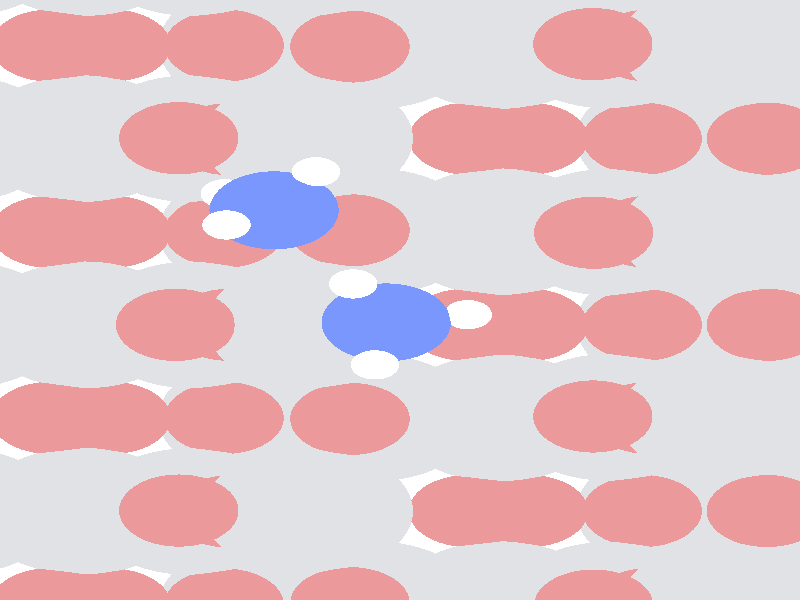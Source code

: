 #include "colors.inc"
#include "finish.inc"

global_settings {assumed_gamma 1 max_trace_level 6}
background {color White}
camera {orthographic
  right -9.91*x up 12.31*y
  direction 1.00*z
  location <0,0,50.00> look_at <0,0,0>}
light_source {<  2.00,   3.00,  125.00> color White
  area_light <0.95, 0, 0>, <0, 0.80, 0>, 5, 4
  adaptive 1 jitter}

#declare simple = finish {phong 0.7}
#declare pale = finish {ambient .5 diffuse .85 roughness .001 specular 0.200 }
#declare intermediate = finish {ambient 0.3 diffuse 0.6 specular 0.10 roughness 0.04 }
#declare vmd = finish {ambient .0 diffuse .65 phong 0.1 phong_size 40. specular 0.500 }
#declare jmol = finish {ambient .2 diffuse .6 specular 1 roughness .001 metallic}
#declare ase2 = finish {ambient 0.05 brilliance 3 diffuse 0.6 metallic specular 0.70 roughness 0.04 reflection 0.15}
#declare mj_mol = finish {ambient .00 diffuse .55 phong 0.0 phong_size 0.specular .250 roughness 0.1 brilliance 0.8 reflection 0.0 }
#declare ase3 = finish {ambient .15 brilliance 2 diffuse .6 metallic specular 1. roughness .001 reflection .0}
#declare glass = finish {ambient .05 diffuse .3 specular 1. roughness .001}
#declare glass2 = finish {ambient .0 diffuse .3 specular 1. reflection .25 roughness .001}
#declare Rcell = 0.100;
#declare Rbond = 0.100;

#macro atom(LOC, R, COL, TRANS, FIN)
  sphere{LOC, R texture{pigment{color COL transmit TRANS} finish{FIN}}}
#end
#macro constrain(LOC, R, COL, TRANS FIN)
union{torus{R, Rcell rotate 45*z texture{pigment{color COL transmit TRANS} finish{FIN}}}
      torus{R, Rcell rotate -45*z texture{pigment{color COL transmit TRANS} finish{FIN}}}
      translate LOC}
#end

atom(< -4.97,  -4.33, -12.81>, 0.74, rgb <0.84, 0.32, 0.33>, 0.0, pale) // #0 
atom(<-10.14,  -6.25, -12.81>, 0.74, rgb <0.84, 0.32, 0.33>, 0.0, pale) // #1 
atom(<-12.03,  -6.25, -12.06>, 1.30, rgb <0.75, 0.76, 0.78>, 0.0, pale) // #2 
atom(< -6.86,  -4.33, -12.06>, 1.30, rgb <0.75, 0.76, 0.78>, 0.0, pale) // #3 
atom(< -3.92,  -4.33, -11.17>, 1.30, rgb <0.75, 0.76, 0.78>, 0.0, pale) // #4 
atom(< -9.09,  -6.25, -11.17>, 1.30, rgb <0.75, 0.76, 0.78>, 0.0, pale) // #5 
atom(< -3.58,  -6.25, -11.30>, 0.74, rgb <0.84, 0.32, 0.33>, 0.0, pale) // #6 
atom(< -8.76,  -4.33, -11.30>, 0.74, rgb <0.84, 0.32, 0.33>, 0.0, pale) // #7 
atom(< -5.82,  -4.33, -10.42>, 0.74, rgb <0.84, 0.32, 0.33>, 0.0, pale) // #8 
atom(<-10.99,  -6.25, -10.42>, 0.74, rgb <0.84, 0.32, 0.33>, 0.0, pale) // #9 
atom(< -7.20,  -6.25, -11.92>, 0.74, rgb <0.84, 0.32, 0.33>, 0.0, pale) // #10 
atom(<-12.37,  -4.33, -11.92>, 0.74, rgb <0.84, 0.32, 0.33>, 0.0, pale) // #11 
atom(< -3.64,  -4.33,  -9.22>, 0.74, rgb <0.84, 0.32, 0.33>, 0.0, pale) // #12 
atom(< -8.81,  -6.25,  -9.23>, 0.74, rgb <0.84, 0.32, 0.33>, 0.0, pale) // #13 
atom(<-10.67,  -6.25,  -8.43>, 1.30, rgb <0.75, 0.76, 0.78>, 0.0, pale) // #14 
atom(< -5.50,  -4.33,  -8.43>, 1.30, rgb <0.75, 0.76, 0.78>, 0.0, pale) // #15 
atom(<-12.95,  -4.34,  -7.67>, 1.30, rgb <0.75, 0.76, 0.78>, 0.0, pale) // #16 
atom(< -7.76,  -6.26,  -7.69>, 1.30, rgb <0.75, 0.76, 0.78>, 0.0, pale) // #17 
atom(<-12.52,  -6.25,  -7.74>, 0.74, rgb <0.84, 0.32, 0.33>, 0.0, pale) // #18 
atom(< -7.34,  -4.33,  -7.77>, 0.74, rgb <0.84, 0.32, 0.33>, 0.0, pale) // #19 
atom(< -4.38,  -4.33,  -6.82>, 0.74, rgb <0.84, 0.32, 0.33>, 0.0, pale) // #20 
atom(< -9.53,  -6.24,  -6.85>, 0.74, rgb <0.84, 0.32, 0.33>, 0.0, pale) // #21 
atom(< -5.85,  -6.25,  -8.35>, 0.74, rgb <0.84, 0.32, 0.33>, 0.0, pale) // #22 
atom(<-11.04,  -4.33,  -8.35>, 0.74, rgb <0.84, 0.32, 0.33>, 0.0, pale) // #23 
atom(<-12.45,  -4.34,  -5.74>, 0.74, rgb <0.84, 0.32, 0.33>, 0.0, pale) // #24 
atom(< -7.25,  -6.24,  -5.74>, 0.74, rgb <0.84, 0.32, 0.33>, 0.0, pale) // #25 
atom(< -9.13,  -6.25,  -4.81>, 1.30, rgb <0.75, 0.76, 0.78>, 0.0, pale) // #26 
atom(< -3.96,  -4.33,  -4.78>, 1.30, rgb <0.75, 0.76, 0.78>, 0.0, pale) // #27 
atom(<-11.48,  -4.33,  -4.23>, 1.30, rgb <0.75, 0.76, 0.78>, 0.0, pale) // #28 
atom(< -6.32,  -6.26,  -4.22>, 1.30, rgb <0.75, 0.76, 0.78>, 0.0, pale) // #29 
atom(<-10.96,  -6.22,  -4.01>, 0.74, rgb <0.84, 0.32, 0.33>, 0.0, pale) // #30 
atom(< -5.81,  -4.33,  -4.00>, 0.74, rgb <0.84, 0.32, 0.33>, 0.0, pale) // #31 
atom(<-13.08,  -4.32,  -3.33>, 0.74, rgb <0.84, 0.32, 0.33>, 0.0, pale) // #32 
atom(< -7.95,  -6.27,  -3.35>, 0.74, rgb <0.84, 0.32, 0.33>, 0.0, pale) // #33 
atom(< -4.33,  -6.24,  -4.72>, 0.74, rgb <0.84, 0.32, 0.33>, 0.0, pale) // #34 
atom(< -9.49,  -4.33,  -4.79>, 0.74, rgb <0.84, 0.32, 0.33>, 0.0, pale) // #35 
atom(< -4.97,  -0.51, -12.81>, 0.74, rgb <0.84, 0.32, 0.33>, 0.0, pale) // #36 
atom(<-10.14,  -2.42, -12.81>, 0.74, rgb <0.84, 0.32, 0.33>, 0.0, pale) // #37 
atom(<-12.03,  -2.42, -12.06>, 1.30, rgb <0.75, 0.76, 0.78>, 0.0, pale) // #38 
atom(< -6.86,  -0.51, -12.06>, 1.30, rgb <0.75, 0.76, 0.78>, 0.0, pale) // #39 
atom(< -3.92,  -0.51, -11.17>, 1.30, rgb <0.75, 0.76, 0.78>, 0.0, pale) // #40 
atom(< -9.09,  -2.42, -11.17>, 1.30, rgb <0.75, 0.76, 0.78>, 0.0, pale) // #41 
atom(< -3.58,  -2.42, -11.30>, 0.74, rgb <0.84, 0.32, 0.33>, 0.0, pale) // #42 
atom(< -8.76,  -0.51, -11.30>, 0.74, rgb <0.84, 0.32, 0.33>, 0.0, pale) // #43 
atom(< -5.82,  -0.51, -10.42>, 0.74, rgb <0.84, 0.32, 0.33>, 0.0, pale) // #44 
atom(<-10.99,  -2.42, -10.42>, 0.74, rgb <0.84, 0.32, 0.33>, 0.0, pale) // #45 
atom(< -7.20,  -2.42, -11.92>, 0.74, rgb <0.84, 0.32, 0.33>, 0.0, pale) // #46 
atom(<-12.37,  -0.51, -11.92>, 0.74, rgb <0.84, 0.32, 0.33>, 0.0, pale) // #47 
atom(< -3.62,  -0.51,  -9.20>, 0.74, rgb <0.84, 0.32, 0.33>, 0.0, pale) // #48 
atom(< -8.81,  -2.42,  -9.23>, 0.74, rgb <0.84, 0.32, 0.33>, 0.0, pale) // #49 
atom(<-10.67,  -2.42,  -8.43>, 1.30, rgb <0.75, 0.76, 0.78>, 0.0, pale) // #50 
atom(< -5.44,  -0.51,  -8.42>, 1.30, rgb <0.75, 0.76, 0.78>, 0.0, pale) // #51 
atom(<-12.93,  -0.51,  -7.58>, 1.30, rgb <0.75, 0.76, 0.78>, 0.0, pale) // #52 
atom(< -7.76,  -2.41,  -7.69>, 1.30, rgb <0.75, 0.76, 0.78>, 0.0, pale) // #53 
atom(<-12.52,  -2.42,  -7.74>, 0.74, rgb <0.84, 0.32, 0.33>, 0.0, pale) // #54 
atom(< -7.35,  -0.51,  -7.76>, 0.74, rgb <0.84, 0.32, 0.33>, 0.0, pale) // #55 
atom(< -4.38,  -0.51,  -6.81>, 0.74, rgb <0.84, 0.32, 0.33>, 0.0, pale) // #56 
atom(< -9.53,  -2.43,  -6.85>, 0.74, rgb <0.84, 0.32, 0.33>, 0.0, pale) // #57 
atom(< -5.85,  -2.42,  -8.35>, 0.74, rgb <0.84, 0.32, 0.33>, 0.0, pale) // #58 
atom(<-11.03,  -0.51,  -8.32>, 0.74, rgb <0.84, 0.32, 0.33>, 0.0, pale) // #59 
atom(<-12.45,  -0.51,  -5.66>, 0.74, rgb <0.84, 0.32, 0.33>, 0.0, pale) // #60 
atom(< -7.25,  -2.42,  -5.75>, 0.74, rgb <0.84, 0.32, 0.33>, 0.0, pale) // #61 
atom(< -9.13,  -2.42,  -4.81>, 1.30, rgb <0.75, 0.76, 0.78>, 0.0, pale) // #62 
atom(< -3.91,  -0.51,  -4.73>, 1.30, rgb <0.75, 0.76, 0.78>, 0.0, pale) // #63 
atom(<-11.44,  -0.51,  -4.03>, 1.30, rgb <0.75, 0.76, 0.78>, 0.0, pale) // #64 
atom(< -6.32,  -2.41,  -4.22>, 1.30, rgb <0.75, 0.76, 0.78>, 0.0, pale) // #65 
atom(<-10.96,  -2.44,  -4.02>, 0.74, rgb <0.84, 0.32, 0.33>, 0.0, pale) // #66 
atom(< -5.81,  -0.51,  -3.98>, 0.74, rgb <0.84, 0.32, 0.33>, 0.0, pale) // #67 
atom(<-13.12,  -0.51,  -3.26>, 0.74, rgb <0.84, 0.32, 0.33>, 0.0, pale) // #68 
atom(< -7.95,  -2.39,  -3.35>, 0.74, rgb <0.84, 0.32, 0.33>, 0.0, pale) // #69 
atom(< -4.33,  -2.42,  -4.73>, 0.74, rgb <0.84, 0.32, 0.33>, 0.0, pale) // #70 
atom(< -9.52,  -0.51,  -4.80>, 0.74, rgb <0.84, 0.32, 0.33>, 0.0, pale) // #71 
atom(<-11.90,   1.84,  -0.75>, 0.80, rgb <0.19, 0.31, 0.97>, 0.0, pale) // #72 
atom(<-12.49,   1.54,   0.00>, 0.30, rgb <1.00, 1.00, 1.00>, 0.0, pale) // #73 
atom(<-11.39,   2.63,  -0.42>, 0.30, rgb <1.00, 1.00, 1.00>, 0.0, pale) // #74 
atom(<-12.51,   2.18,  -1.49>, 0.30, rgb <1.00, 1.00, 1.00>, 0.0, pale) // #75 
atom(<-10.51,  -0.46,  -2.00>, 0.80, rgb <0.19, 0.31, 0.97>, 0.0, pale) // #76 
atom(<-10.93,   0.33,  -1.47>, 0.30, rgb <1.00, 1.00, 1.00>, 0.0, pale) // #77 
atom(<-10.65,  -1.33,  -1.48>, 0.30, rgb <1.00, 1.00, 1.00>, 0.0, pale) // #78 
atom(< -9.50,  -0.30,  -2.08>, 0.30, rgb <1.00, 1.00, 1.00>, 0.0, pale) // #79 
atom(< -4.97,   3.31, -12.81>, 0.74, rgb <0.84, 0.32, 0.33>, 0.0, pale) // #80 
atom(<-10.14,   1.40, -12.81>, 0.74, rgb <0.84, 0.32, 0.33>, 0.0, pale) // #81 
atom(<-12.03,   1.40, -12.06>, 1.30, rgb <0.75, 0.76, 0.78>, 0.0, pale) // #82 
atom(< -6.86,   3.31, -12.06>, 1.30, rgb <0.75, 0.76, 0.78>, 0.0, pale) // #83 
atom(< -3.92,   3.31, -11.17>, 1.30, rgb <0.75, 0.76, 0.78>, 0.0, pale) // #84 
atom(< -9.09,   1.40, -11.17>, 1.30, rgb <0.75, 0.76, 0.78>, 0.0, pale) // #85 
atom(< -3.58,   1.40, -11.30>, 0.74, rgb <0.84, 0.32, 0.33>, 0.0, pale) // #86 
atom(< -8.76,   3.31, -11.30>, 0.74, rgb <0.84, 0.32, 0.33>, 0.0, pale) // #87 
atom(< -5.82,   3.31, -10.42>, 0.74, rgb <0.84, 0.32, 0.33>, 0.0, pale) // #88 
atom(<-10.99,   1.40, -10.42>, 0.74, rgb <0.84, 0.32, 0.33>, 0.0, pale) // #89 
atom(< -7.20,   1.40, -11.92>, 0.74, rgb <0.84, 0.32, 0.33>, 0.0, pale) // #90 
atom(<-12.37,   3.31, -11.92>, 0.74, rgb <0.84, 0.32, 0.33>, 0.0, pale) // #91 
atom(< -3.64,   3.31,  -9.22>, 0.74, rgb <0.84, 0.32, 0.33>, 0.0, pale) // #92 
atom(< -8.81,   1.40,  -9.23>, 0.74, rgb <0.84, 0.32, 0.33>, 0.0, pale) // #93 
atom(<-10.67,   1.40,  -8.43>, 1.30, rgb <0.75, 0.76, 0.78>, 0.0, pale) // #94 
atom(< -5.50,   3.31,  -8.43>, 1.30, rgb <0.75, 0.76, 0.78>, 0.0, pale) // #95 
atom(<-12.95,   3.31,  -7.67>, 1.30, rgb <0.75, 0.76, 0.78>, 0.0, pale) // #96 
atom(< -7.76,   1.39,  -7.69>, 1.30, rgb <0.75, 0.76, 0.78>, 0.0, pale) // #97 
atom(<-12.52,   1.40,  -7.74>, 0.74, rgb <0.84, 0.32, 0.33>, 0.0, pale) // #98 
atom(< -7.34,   3.31,  -7.77>, 0.74, rgb <0.84, 0.32, 0.33>, 0.0, pale) // #99 
atom(< -4.38,   3.31,  -6.82>, 0.74, rgb <0.84, 0.32, 0.33>, 0.0, pale) // #100 
atom(< -9.53,   1.41,  -6.85>, 0.74, rgb <0.84, 0.32, 0.33>, 0.0, pale) // #101 
atom(< -5.85,   1.40,  -8.35>, 0.74, rgb <0.84, 0.32, 0.33>, 0.0, pale) // #102 
atom(<-11.04,   3.31,  -8.35>, 0.74, rgb <0.84, 0.32, 0.33>, 0.0, pale) // #103 
atom(<-12.45,   3.30,  -5.74>, 0.74, rgb <0.84, 0.32, 0.33>, 0.0, pale) // #104 
atom(< -7.25,   1.40,  -5.74>, 0.74, rgb <0.84, 0.32, 0.33>, 0.0, pale) // #105 
atom(< -9.13,   1.40,  -4.81>, 1.30, rgb <0.75, 0.76, 0.78>, 0.0, pale) // #106 
atom(< -3.96,   3.31,  -4.78>, 1.30, rgb <0.75, 0.76, 0.78>, 0.0, pale) // #107 
atom(<-11.48,   3.31,  -4.23>, 1.30, rgb <0.75, 0.76, 0.78>, 0.0, pale) // #108 
atom(< -6.32,   1.39,  -4.22>, 1.30, rgb <0.75, 0.76, 0.78>, 0.0, pale) // #109 
atom(<-10.96,   1.43,  -4.01>, 0.74, rgb <0.84, 0.32, 0.33>, 0.0, pale) // #110 
atom(< -5.81,   3.31,  -4.00>, 0.74, rgb <0.84, 0.32, 0.33>, 0.0, pale) // #111 
atom(<-13.08,   3.32,  -3.33>, 0.74, rgb <0.84, 0.32, 0.33>, 0.0, pale) // #112 
atom(< -7.95,   1.38,  -3.35>, 0.74, rgb <0.84, 0.32, 0.33>, 0.0, pale) // #113 
atom(< -4.33,   1.40,  -4.72>, 0.74, rgb <0.84, 0.32, 0.33>, 0.0, pale) // #114 
atom(< -9.49,   3.31,  -4.79>, 0.74, rgb <0.84, 0.32, 0.33>, 0.0, pale) // #115 
atom(< -4.97,   7.13, -12.81>, 0.74, rgb <0.84, 0.32, 0.33>, 0.0, pale) // #116 
atom(<-10.14,   5.22, -12.81>, 0.74, rgb <0.84, 0.32, 0.33>, 0.0, pale) // #117 
atom(<-12.03,   5.22, -12.06>, 1.30, rgb <0.75, 0.76, 0.78>, 0.0, pale) // #118 
atom(< -6.86,   7.13, -12.06>, 1.30, rgb <0.75, 0.76, 0.78>, 0.0, pale) // #119 
atom(< -3.92,   7.13, -11.17>, 1.30, rgb <0.75, 0.76, 0.78>, 0.0, pale) // #120 
atom(< -9.09,   5.22, -11.17>, 1.30, rgb <0.75, 0.76, 0.78>, 0.0, pale) // #121 
atom(< -3.58,   5.22, -11.30>, 0.74, rgb <0.84, 0.32, 0.33>, 0.0, pale) // #122 
atom(< -8.76,   7.13, -11.30>, 0.74, rgb <0.84, 0.32, 0.33>, 0.0, pale) // #123 
atom(< -5.82,   7.13, -10.42>, 0.74, rgb <0.84, 0.32, 0.33>, 0.0, pale) // #124 
atom(<-10.99,   5.22, -10.42>, 0.74, rgb <0.84, 0.32, 0.33>, 0.0, pale) // #125 
atom(< -7.20,   5.22, -11.92>, 0.74, rgb <0.84, 0.32, 0.33>, 0.0, pale) // #126 
atom(<-12.37,   7.13, -11.92>, 0.74, rgb <0.84, 0.32, 0.33>, 0.0, pale) // #127 
atom(< -3.62,   7.13,  -9.20>, 0.74, rgb <0.84, 0.32, 0.33>, 0.0, pale) // #128 
atom(< -8.81,   5.22,  -9.23>, 0.74, rgb <0.84, 0.32, 0.33>, 0.0, pale) // #129 
atom(<-10.67,   5.22,  -8.43>, 1.30, rgb <0.75, 0.76, 0.78>, 0.0, pale) // #130 
atom(< -5.44,   7.13,  -8.42>, 1.30, rgb <0.75, 0.76, 0.78>, 0.0, pale) // #131 
atom(<-12.93,   7.13,  -7.58>, 1.30, rgb <0.75, 0.76, 0.78>, 0.0, pale) // #132 
atom(< -7.76,   5.23,  -7.69>, 1.30, rgb <0.75, 0.76, 0.78>, 0.0, pale) // #133 
atom(<-12.52,   5.22,  -7.74>, 0.74, rgb <0.84, 0.32, 0.33>, 0.0, pale) // #134 
atom(< -7.35,   7.13,  -7.76>, 0.74, rgb <0.84, 0.32, 0.33>, 0.0, pale) // #135 
atom(< -4.38,   7.13,  -6.81>, 0.74, rgb <0.84, 0.32, 0.33>, 0.0, pale) // #136 
atom(< -9.53,   5.21,  -6.85>, 0.74, rgb <0.84, 0.32, 0.33>, 0.0, pale) // #137 
atom(< -5.85,   5.22,  -8.35>, 0.74, rgb <0.84, 0.32, 0.33>, 0.0, pale) // #138 
atom(<-11.03,   7.13,  -8.32>, 0.74, rgb <0.84, 0.32, 0.33>, 0.0, pale) // #139 
atom(<-12.45,   7.14,  -5.66>, 0.74, rgb <0.84, 0.32, 0.33>, 0.0, pale) // #140 
atom(< -7.25,   5.22,  -5.75>, 0.74, rgb <0.84, 0.32, 0.33>, 0.0, pale) // #141 
atom(< -9.13,   5.22,  -4.81>, 1.30, rgb <0.75, 0.76, 0.78>, 0.0, pale) // #142 
atom(< -3.91,   7.13,  -4.73>, 1.30, rgb <0.75, 0.76, 0.78>, 0.0, pale) // #143 
atom(<-11.44,   7.13,  -4.03>, 1.30, rgb <0.75, 0.76, 0.78>, 0.0, pale) // #144 
atom(< -6.32,   5.23,  -4.22>, 1.30, rgb <0.75, 0.76, 0.78>, 0.0, pale) // #145 
atom(<-10.96,   5.20,  -4.02>, 0.74, rgb <0.84, 0.32, 0.33>, 0.0, pale) // #146 
atom(< -5.81,   7.13,  -3.98>, 0.74, rgb <0.84, 0.32, 0.33>, 0.0, pale) // #147 
atom(<-13.12,   7.13,  -3.26>, 0.74, rgb <0.84, 0.32, 0.33>, 0.0, pale) // #148 
atom(< -7.95,   5.25,  -3.35>, 0.74, rgb <0.84, 0.32, 0.33>, 0.0, pale) // #149 
atom(< -4.33,   5.22,  -4.73>, 0.74, rgb <0.84, 0.32, 0.33>, 0.0, pale) // #150 
atom(< -9.52,   7.13,  -4.80>, 0.74, rgb <0.84, 0.32, 0.33>, 0.0, pale) // #151 
atom(<-11.90,   9.48,  -0.75>, 0.80, rgb <0.19, 0.31, 0.97>, 0.0, pale) // #152 
atom(<-12.49,   9.19,   0.00>, 0.30, rgb <1.00, 1.00, 1.00>, 0.0, pale) // #153 
atom(<-11.39,  10.27,  -0.42>, 0.30, rgb <1.00, 1.00, 1.00>, 0.0, pale) // #154 
atom(<-12.51,   9.83,  -1.49>, 0.30, rgb <1.00, 1.00, 1.00>, 0.0, pale) // #155 
atom(<-10.51,   7.19,  -2.00>, 0.80, rgb <0.19, 0.31, 0.97>, 0.0, pale) // #156 
atom(<-10.93,   7.98,  -1.47>, 0.30, rgb <1.00, 1.00, 1.00>, 0.0, pale) // #157 
atom(<-10.65,   6.32,  -1.48>, 0.30, rgb <1.00, 1.00, 1.00>, 0.0, pale) // #158 
atom(< -9.50,   7.34,  -2.08>, 0.30, rgb <1.00, 1.00, 1.00>, 0.0, pale) // #159 
atom(<  5.37,  -4.33, -12.81>, 0.74, rgb <0.84, 0.32, 0.33>, 0.0, pale) // #160 
atom(<  0.20,  -6.25, -12.81>, 0.74, rgb <0.84, 0.32, 0.33>, 0.0, pale) // #161 
atom(< -1.69,  -6.25, -12.06>, 1.30, rgb <0.75, 0.76, 0.78>, 0.0, pale) // #162 
atom(<  3.48,  -4.33, -12.06>, 1.30, rgb <0.75, 0.76, 0.78>, 0.0, pale) // #163 
atom(<  6.42,  -4.33, -11.17>, 1.30, rgb <0.75, 0.76, 0.78>, 0.0, pale) // #164 
atom(<  1.25,  -6.25, -11.17>, 1.30, rgb <0.75, 0.76, 0.78>, 0.0, pale) // #165 
atom(<  6.76,  -6.25, -11.30>, 0.74, rgb <0.84, 0.32, 0.33>, 0.0, pale) // #166 
atom(<  1.59,  -4.33, -11.30>, 0.74, rgb <0.84, 0.32, 0.33>, 0.0, pale) // #167 
atom(<  4.53,  -4.33, -10.42>, 0.74, rgb <0.84, 0.32, 0.33>, 0.0, pale) // #168 
atom(< -0.65,  -6.25, -10.42>, 0.74, rgb <0.84, 0.32, 0.33>, 0.0, pale) // #169 
atom(<  3.14,  -6.25, -11.92>, 0.74, rgb <0.84, 0.32, 0.33>, 0.0, pale) // #170 
atom(< -2.03,  -4.33, -11.92>, 0.74, rgb <0.84, 0.32, 0.33>, 0.0, pale) // #171 
atom(<  6.71,  -4.33,  -9.22>, 0.74, rgb <0.84, 0.32, 0.33>, 0.0, pale) // #172 
atom(<  1.53,  -6.25,  -9.23>, 0.74, rgb <0.84, 0.32, 0.33>, 0.0, pale) // #173 
atom(< -0.33,  -6.25,  -8.43>, 1.30, rgb <0.75, 0.76, 0.78>, 0.0, pale) // #174 
atom(<  4.84,  -4.33,  -8.43>, 1.30, rgb <0.75, 0.76, 0.78>, 0.0, pale) // #175 
atom(< -2.60,  -4.34,  -7.67>, 1.30, rgb <0.75, 0.76, 0.78>, 0.0, pale) // #176 
atom(<  2.59,  -6.26,  -7.69>, 1.30, rgb <0.75, 0.76, 0.78>, 0.0, pale) // #177 
atom(< -2.18,  -6.25,  -7.74>, 0.74, rgb <0.84, 0.32, 0.33>, 0.0, pale) // #178 
atom(<  3.00,  -4.33,  -7.77>, 0.74, rgb <0.84, 0.32, 0.33>, 0.0, pale) // #179 
atom(<  5.96,  -4.33,  -6.82>, 0.74, rgb <0.84, 0.32, 0.33>, 0.0, pale) // #180 
atom(<  0.81,  -6.24,  -6.85>, 0.74, rgb <0.84, 0.32, 0.33>, 0.0, pale) // #181 
atom(<  4.50,  -6.25,  -8.35>, 0.74, rgb <0.84, 0.32, 0.33>, 0.0, pale) // #182 
atom(< -0.69,  -4.33,  -8.35>, 0.74, rgb <0.84, 0.32, 0.33>, 0.0, pale) // #183 
atom(< -2.11,  -4.34,  -5.74>, 0.74, rgb <0.84, 0.32, 0.33>, 0.0, pale) // #184 
atom(<  3.09,  -6.24,  -5.74>, 0.74, rgb <0.84, 0.32, 0.33>, 0.0, pale) // #185 
atom(<  1.21,  -6.25,  -4.81>, 1.30, rgb <0.75, 0.76, 0.78>, 0.0, pale) // #186 
atom(<  6.38,  -4.33,  -4.78>, 1.30, rgb <0.75, 0.76, 0.78>, 0.0, pale) // #187 
atom(< -1.14,  -4.33,  -4.23>, 1.30, rgb <0.75, 0.76, 0.78>, 0.0, pale) // #188 
atom(<  4.02,  -6.26,  -4.22>, 1.30, rgb <0.75, 0.76, 0.78>, 0.0, pale) // #189 
atom(< -0.62,  -6.22,  -4.01>, 0.74, rgb <0.84, 0.32, 0.33>, 0.0, pale) // #190 
atom(<  4.54,  -4.33,  -4.00>, 0.74, rgb <0.84, 0.32, 0.33>, 0.0, pale) // #191 
atom(< -2.74,  -4.32,  -3.33>, 0.74, rgb <0.84, 0.32, 0.33>, 0.0, pale) // #192 
atom(<  2.40,  -6.27,  -3.35>, 0.74, rgb <0.84, 0.32, 0.33>, 0.0, pale) // #193 
atom(<  6.02,  -6.24,  -4.72>, 0.74, rgb <0.84, 0.32, 0.33>, 0.0, pale) // #194 
atom(<  0.85,  -4.33,  -4.79>, 0.74, rgb <0.84, 0.32, 0.33>, 0.0, pale) // #195 
atom(<  5.37,  -0.51, -12.81>, 0.74, rgb <0.84, 0.32, 0.33>, 0.0, pale) // #196 
atom(<  0.20,  -2.42, -12.81>, 0.74, rgb <0.84, 0.32, 0.33>, 0.0, pale) // #197 
atom(< -1.69,  -2.42, -12.06>, 1.30, rgb <0.75, 0.76, 0.78>, 0.0, pale) // #198 
atom(<  3.48,  -0.51, -12.06>, 1.30, rgb <0.75, 0.76, 0.78>, 0.0, pale) // #199 
atom(<  6.42,  -0.51, -11.17>, 1.30, rgb <0.75, 0.76, 0.78>, 0.0, pale) // #200 
atom(<  1.25,  -2.42, -11.17>, 1.30, rgb <0.75, 0.76, 0.78>, 0.0, pale) // #201 
atom(<  6.76,  -2.42, -11.30>, 0.74, rgb <0.84, 0.32, 0.33>, 0.0, pale) // #202 
atom(<  1.59,  -0.51, -11.30>, 0.74, rgb <0.84, 0.32, 0.33>, 0.0, pale) // #203 
atom(<  4.53,  -0.51, -10.42>, 0.74, rgb <0.84, 0.32, 0.33>, 0.0, pale) // #204 
atom(< -0.65,  -2.42, -10.42>, 0.74, rgb <0.84, 0.32, 0.33>, 0.0, pale) // #205 
atom(<  3.14,  -2.42, -11.92>, 0.74, rgb <0.84, 0.32, 0.33>, 0.0, pale) // #206 
atom(< -2.03,  -0.51, -11.92>, 0.74, rgb <0.84, 0.32, 0.33>, 0.0, pale) // #207 
atom(<  6.72,  -0.51,  -9.20>, 0.74, rgb <0.84, 0.32, 0.33>, 0.0, pale) // #208 
atom(<  1.53,  -2.42,  -9.23>, 0.74, rgb <0.84, 0.32, 0.33>, 0.0, pale) // #209 
atom(< -0.33,  -2.42,  -8.43>, 1.30, rgb <0.75, 0.76, 0.78>, 0.0, pale) // #210 
atom(<  4.90,  -0.51,  -8.42>, 1.30, rgb <0.75, 0.76, 0.78>, 0.0, pale) // #211 
atom(< -2.58,  -0.51,  -7.58>, 1.30, rgb <0.75, 0.76, 0.78>, 0.0, pale) // #212 
atom(<  2.59,  -2.41,  -7.69>, 1.30, rgb <0.75, 0.76, 0.78>, 0.0, pale) // #213 
atom(< -2.18,  -2.42,  -7.74>, 0.74, rgb <0.84, 0.32, 0.33>, 0.0, pale) // #214 
atom(<  3.00,  -0.51,  -7.76>, 0.74, rgb <0.84, 0.32, 0.33>, 0.0, pale) // #215 
atom(<  5.96,  -0.51,  -6.81>, 0.74, rgb <0.84, 0.32, 0.33>, 0.0, pale) // #216 
atom(<  0.81,  -2.43,  -6.85>, 0.74, rgb <0.84, 0.32, 0.33>, 0.0, pale) // #217 
atom(<  4.50,  -2.42,  -8.35>, 0.74, rgb <0.84, 0.32, 0.33>, 0.0, pale) // #218 
atom(< -0.68,  -0.51,  -8.32>, 0.74, rgb <0.84, 0.32, 0.33>, 0.0, pale) // #219 
atom(< -2.11,  -0.51,  -5.66>, 0.74, rgb <0.84, 0.32, 0.33>, 0.0, pale) // #220 
atom(<  3.09,  -2.42,  -5.75>, 0.74, rgb <0.84, 0.32, 0.33>, 0.0, pale) // #221 
atom(<  1.21,  -2.42,  -4.81>, 1.30, rgb <0.75, 0.76, 0.78>, 0.0, pale) // #222 
atom(<  6.44,  -0.51,  -4.73>, 1.30, rgb <0.75, 0.76, 0.78>, 0.0, pale) // #223 
atom(< -1.10,  -0.51,  -4.03>, 1.30, rgb <0.75, 0.76, 0.78>, 0.0, pale) // #224 
atom(<  4.02,  -2.41,  -4.22>, 1.30, rgb <0.75, 0.76, 0.78>, 0.0, pale) // #225 
atom(< -0.62,  -2.44,  -4.02>, 0.74, rgb <0.84, 0.32, 0.33>, 0.0, pale) // #226 
atom(<  4.54,  -0.51,  -3.98>, 0.74, rgb <0.84, 0.32, 0.33>, 0.0, pale) // #227 
atom(< -2.78,  -0.51,  -3.26>, 0.74, rgb <0.84, 0.32, 0.33>, 0.0, pale) // #228 
atom(<  2.39,  -2.39,  -3.35>, 0.74, rgb <0.84, 0.32, 0.33>, 0.0, pale) // #229 
atom(<  6.02,  -2.42,  -4.73>, 0.74, rgb <0.84, 0.32, 0.33>, 0.0, pale) // #230 
atom(<  0.82,  -0.51,  -4.80>, 0.74, rgb <0.84, 0.32, 0.33>, 0.0, pale) // #231 
atom(< -1.56,   1.84,  -0.75>, 0.80, rgb <0.19, 0.31, 0.97>, 0.0, pale) // #232 
atom(< -2.15,   1.54,   0.00>, 0.30, rgb <1.00, 1.00, 1.00>, 0.0, pale) // #233 
atom(< -1.04,   2.63,  -0.42>, 0.30, rgb <1.00, 1.00, 1.00>, 0.0, pale) // #234 
atom(< -2.17,   2.18,  -1.49>, 0.30, rgb <1.00, 1.00, 1.00>, 0.0, pale) // #235 
atom(< -0.17,  -0.46,  -2.00>, 0.80, rgb <0.19, 0.31, 0.97>, 0.0, pale) // #236 
atom(< -0.58,   0.33,  -1.47>, 0.30, rgb <1.00, 1.00, 1.00>, 0.0, pale) // #237 
atom(< -0.31,  -1.33,  -1.48>, 0.30, rgb <1.00, 1.00, 1.00>, 0.0, pale) // #238 
atom(<  0.84,  -0.30,  -2.08>, 0.30, rgb <1.00, 1.00, 1.00>, 0.0, pale) // #239 
atom(<  5.37,   3.31, -12.81>, 0.74, rgb <0.84, 0.32, 0.33>, 0.0, pale) // #240 
atom(<  0.20,   1.40, -12.81>, 0.74, rgb <0.84, 0.32, 0.33>, 0.0, pale) // #241 
atom(< -1.69,   1.40, -12.06>, 1.30, rgb <0.75, 0.76, 0.78>, 0.0, pale) // #242 
atom(<  3.48,   3.31, -12.06>, 1.30, rgb <0.75, 0.76, 0.78>, 0.0, pale) // #243 
atom(<  6.42,   3.31, -11.17>, 1.30, rgb <0.75, 0.76, 0.78>, 0.0, pale) // #244 
atom(<  1.25,   1.40, -11.17>, 1.30, rgb <0.75, 0.76, 0.78>, 0.0, pale) // #245 
atom(<  6.76,   1.40, -11.30>, 0.74, rgb <0.84, 0.32, 0.33>, 0.0, pale) // #246 
atom(<  1.59,   3.31, -11.30>, 0.74, rgb <0.84, 0.32, 0.33>, 0.0, pale) // #247 
atom(<  4.53,   3.31, -10.42>, 0.74, rgb <0.84, 0.32, 0.33>, 0.0, pale) // #248 
atom(< -0.65,   1.40, -10.42>, 0.74, rgb <0.84, 0.32, 0.33>, 0.0, pale) // #249 
atom(<  3.14,   1.40, -11.92>, 0.74, rgb <0.84, 0.32, 0.33>, 0.0, pale) // #250 
atom(< -2.03,   3.31, -11.92>, 0.74, rgb <0.84, 0.32, 0.33>, 0.0, pale) // #251 
atom(<  6.71,   3.31,  -9.22>, 0.74, rgb <0.84, 0.32, 0.33>, 0.0, pale) // #252 
atom(<  1.53,   1.40,  -9.23>, 0.74, rgb <0.84, 0.32, 0.33>, 0.0, pale) // #253 
atom(< -0.33,   1.40,  -8.43>, 1.30, rgb <0.75, 0.76, 0.78>, 0.0, pale) // #254 
atom(<  4.84,   3.31,  -8.43>, 1.30, rgb <0.75, 0.76, 0.78>, 0.0, pale) // #255 
atom(< -2.60,   3.31,  -7.67>, 1.30, rgb <0.75, 0.76, 0.78>, 0.0, pale) // #256 
atom(<  2.59,   1.39,  -7.69>, 1.30, rgb <0.75, 0.76, 0.78>, 0.0, pale) // #257 
atom(< -2.18,   1.40,  -7.74>, 0.74, rgb <0.84, 0.32, 0.33>, 0.0, pale) // #258 
atom(<  3.00,   3.31,  -7.77>, 0.74, rgb <0.84, 0.32, 0.33>, 0.0, pale) // #259 
atom(<  5.96,   3.31,  -6.82>, 0.74, rgb <0.84, 0.32, 0.33>, 0.0, pale) // #260 
atom(<  0.81,   1.41,  -6.85>, 0.74, rgb <0.84, 0.32, 0.33>, 0.0, pale) // #261 
atom(<  4.50,   1.40,  -8.35>, 0.74, rgb <0.84, 0.32, 0.33>, 0.0, pale) // #262 
atom(< -0.69,   3.31,  -8.35>, 0.74, rgb <0.84, 0.32, 0.33>, 0.0, pale) // #263 
atom(< -2.11,   3.30,  -5.74>, 0.74, rgb <0.84, 0.32, 0.33>, 0.0, pale) // #264 
atom(<  3.09,   1.40,  -5.74>, 0.74, rgb <0.84, 0.32, 0.33>, 0.0, pale) // #265 
atom(<  1.21,   1.40,  -4.81>, 1.30, rgb <0.75, 0.76, 0.78>, 0.0, pale) // #266 
atom(<  6.38,   3.31,  -4.78>, 1.30, rgb <0.75, 0.76, 0.78>, 0.0, pale) // #267 
atom(< -1.14,   3.31,  -4.23>, 1.30, rgb <0.75, 0.76, 0.78>, 0.0, pale) // #268 
atom(<  4.02,   1.39,  -4.22>, 1.30, rgb <0.75, 0.76, 0.78>, 0.0, pale) // #269 
atom(< -0.62,   1.43,  -4.01>, 0.74, rgb <0.84, 0.32, 0.33>, 0.0, pale) // #270 
atom(<  4.54,   3.31,  -4.00>, 0.74, rgb <0.84, 0.32, 0.33>, 0.0, pale) // #271 
atom(< -2.74,   3.32,  -3.33>, 0.74, rgb <0.84, 0.32, 0.33>, 0.0, pale) // #272 
atom(<  2.40,   1.38,  -3.35>, 0.74, rgb <0.84, 0.32, 0.33>, 0.0, pale) // #273 
atom(<  6.02,   1.40,  -4.72>, 0.74, rgb <0.84, 0.32, 0.33>, 0.0, pale) // #274 
atom(<  0.85,   3.31,  -4.79>, 0.74, rgb <0.84, 0.32, 0.33>, 0.0, pale) // #275 
atom(<  5.37,   7.13, -12.81>, 0.74, rgb <0.84, 0.32, 0.33>, 0.0, pale) // #276 
atom(<  0.20,   5.22, -12.81>, 0.74, rgb <0.84, 0.32, 0.33>, 0.0, pale) // #277 
atom(< -1.69,   5.22, -12.06>, 1.30, rgb <0.75, 0.76, 0.78>, 0.0, pale) // #278 
atom(<  3.48,   7.13, -12.06>, 1.30, rgb <0.75, 0.76, 0.78>, 0.0, pale) // #279 
atom(<  6.42,   7.13, -11.17>, 1.30, rgb <0.75, 0.76, 0.78>, 0.0, pale) // #280 
atom(<  1.25,   5.22, -11.17>, 1.30, rgb <0.75, 0.76, 0.78>, 0.0, pale) // #281 
atom(<  6.76,   5.22, -11.30>, 0.74, rgb <0.84, 0.32, 0.33>, 0.0, pale) // #282 
atom(<  1.59,   7.13, -11.30>, 0.74, rgb <0.84, 0.32, 0.33>, 0.0, pale) // #283 
atom(<  4.53,   7.13, -10.42>, 0.74, rgb <0.84, 0.32, 0.33>, 0.0, pale) // #284 
atom(< -0.65,   5.22, -10.42>, 0.74, rgb <0.84, 0.32, 0.33>, 0.0, pale) // #285 
atom(<  3.14,   5.22, -11.92>, 0.74, rgb <0.84, 0.32, 0.33>, 0.0, pale) // #286 
atom(< -2.03,   7.13, -11.92>, 0.74, rgb <0.84, 0.32, 0.33>, 0.0, pale) // #287 
atom(<  6.72,   7.13,  -9.20>, 0.74, rgb <0.84, 0.32, 0.33>, 0.0, pale) // #288 
atom(<  1.53,   5.22,  -9.23>, 0.74, rgb <0.84, 0.32, 0.33>, 0.0, pale) // #289 
atom(< -0.33,   5.22,  -8.43>, 1.30, rgb <0.75, 0.76, 0.78>, 0.0, pale) // #290 
atom(<  4.90,   7.13,  -8.42>, 1.30, rgb <0.75, 0.76, 0.78>, 0.0, pale) // #291 
atom(< -2.58,   7.13,  -7.58>, 1.30, rgb <0.75, 0.76, 0.78>, 0.0, pale) // #292 
atom(<  2.59,   5.23,  -7.69>, 1.30, rgb <0.75, 0.76, 0.78>, 0.0, pale) // #293 
atom(< -2.18,   5.22,  -7.74>, 0.74, rgb <0.84, 0.32, 0.33>, 0.0, pale) // #294 
atom(<  3.00,   7.13,  -7.76>, 0.74, rgb <0.84, 0.32, 0.33>, 0.0, pale) // #295 
atom(<  5.96,   7.13,  -6.81>, 0.74, rgb <0.84, 0.32, 0.33>, 0.0, pale) // #296 
atom(<  0.81,   5.21,  -6.85>, 0.74, rgb <0.84, 0.32, 0.33>, 0.0, pale) // #297 
atom(<  4.50,   5.22,  -8.35>, 0.74, rgb <0.84, 0.32, 0.33>, 0.0, pale) // #298 
atom(< -0.68,   7.13,  -8.32>, 0.74, rgb <0.84, 0.32, 0.33>, 0.0, pale) // #299 
atom(< -2.11,   7.14,  -5.66>, 0.74, rgb <0.84, 0.32, 0.33>, 0.0, pale) // #300 
atom(<  3.09,   5.22,  -5.75>, 0.74, rgb <0.84, 0.32, 0.33>, 0.0, pale) // #301 
atom(<  1.21,   5.22,  -4.81>, 1.30, rgb <0.75, 0.76, 0.78>, 0.0, pale) // #302 
atom(<  6.44,   7.13,  -4.73>, 1.30, rgb <0.75, 0.76, 0.78>, 0.0, pale) // #303 
atom(< -1.10,   7.13,  -4.03>, 1.30, rgb <0.75, 0.76, 0.78>, 0.0, pale) // #304 
atom(<  4.02,   5.23,  -4.22>, 1.30, rgb <0.75, 0.76, 0.78>, 0.0, pale) // #305 
atom(< -0.62,   5.20,  -4.02>, 0.74, rgb <0.84, 0.32, 0.33>, 0.0, pale) // #306 
atom(<  4.54,   7.13,  -3.98>, 0.74, rgb <0.84, 0.32, 0.33>, 0.0, pale) // #307 
atom(< -2.78,   7.13,  -3.26>, 0.74, rgb <0.84, 0.32, 0.33>, 0.0, pale) // #308 
atom(<  2.39,   5.25,  -3.35>, 0.74, rgb <0.84, 0.32, 0.33>, 0.0, pale) // #309 
atom(<  6.02,   5.22,  -4.73>, 0.74, rgb <0.84, 0.32, 0.33>, 0.0, pale) // #310 
atom(<  0.82,   7.13,  -4.80>, 0.74, rgb <0.84, 0.32, 0.33>, 0.0, pale) // #311 
